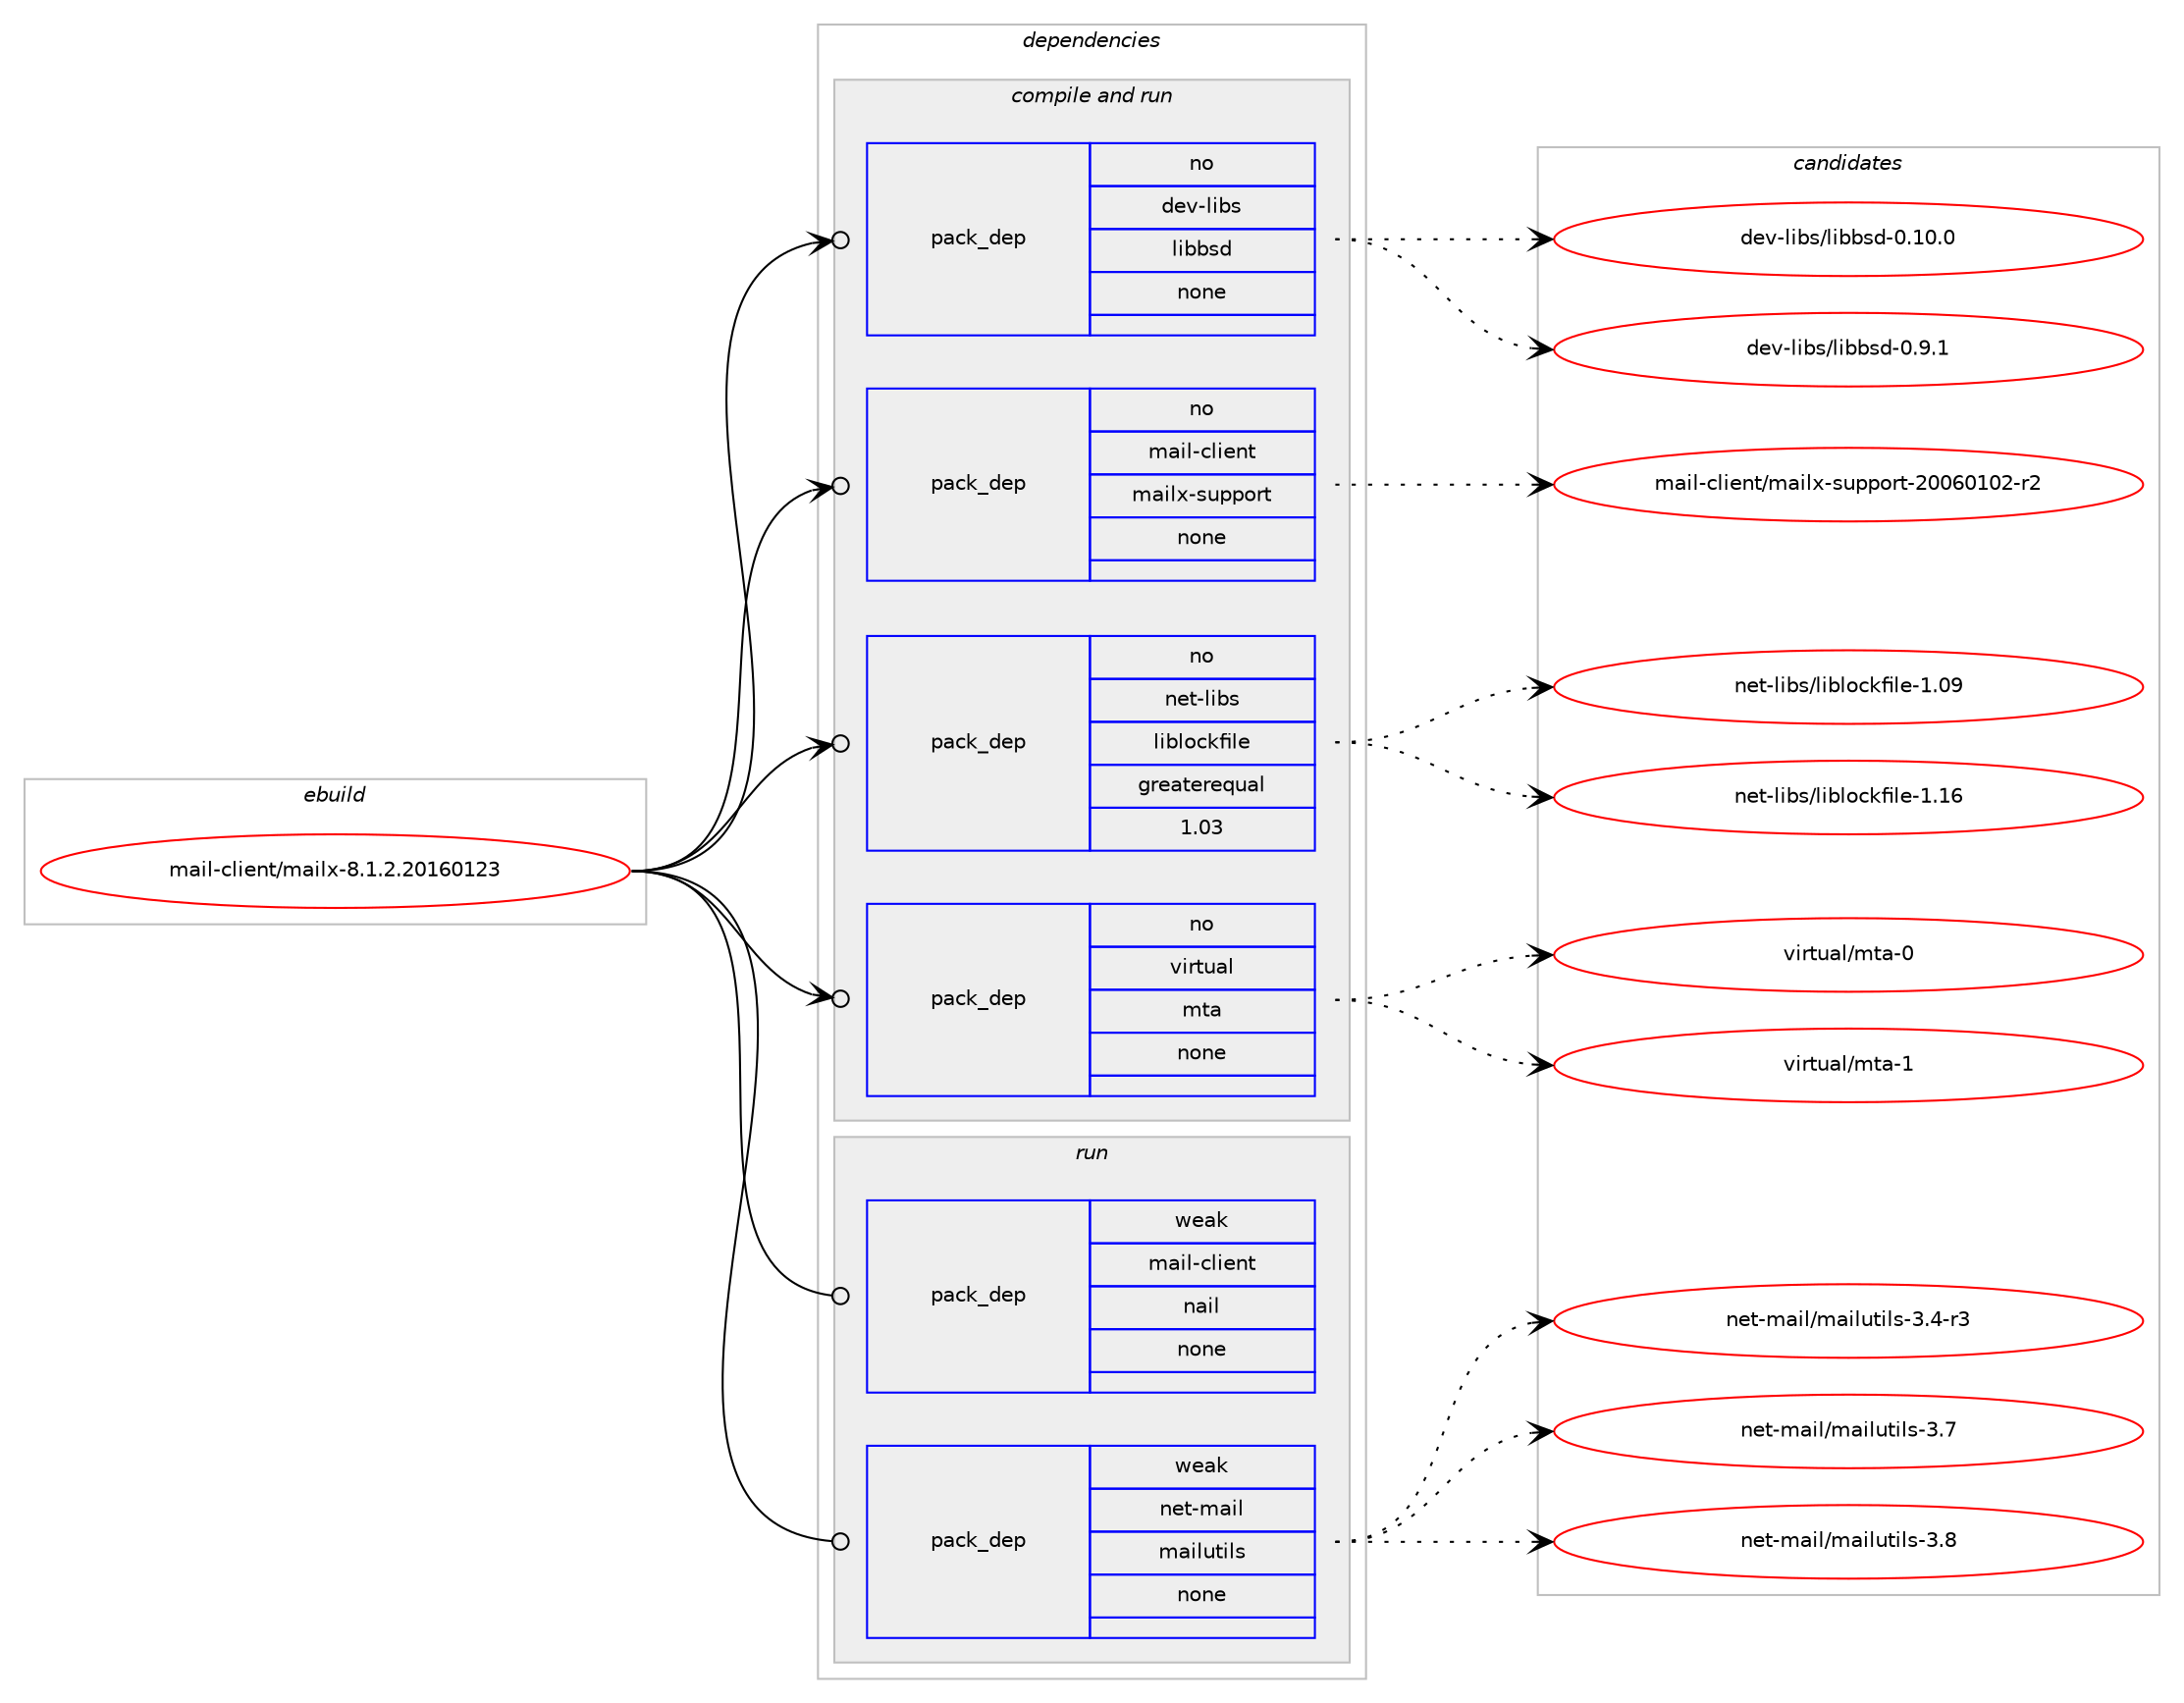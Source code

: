 digraph prolog {

# *************
# Graph options
# *************

newrank=true;
concentrate=true;
compound=true;
graph [rankdir=LR,fontname=Helvetica,fontsize=10,ranksep=1.5];#, ranksep=2.5, nodesep=0.2];
edge  [arrowhead=vee];
node  [fontname=Helvetica,fontsize=10];

# **********
# The ebuild
# **********

subgraph cluster_leftcol {
color=gray;
rank=same;
label=<<i>ebuild</i>>;
id [label="mail-client/mailx-8.1.2.20160123", color=red, width=4, href="../mail-client/mailx-8.1.2.20160123.svg"];
}

# ****************
# The dependencies
# ****************

subgraph cluster_midcol {
color=gray;
label=<<i>dependencies</i>>;
subgraph cluster_compile {
fillcolor="#eeeeee";
style=filled;
label=<<i>compile</i>>;
}
subgraph cluster_compileandrun {
fillcolor="#eeeeee";
style=filled;
label=<<i>compile and run</i>>;
subgraph pack569895 {
dependency771138 [label=<<TABLE BORDER="0" CELLBORDER="1" CELLSPACING="0" CELLPADDING="4" WIDTH="220"><TR><TD ROWSPAN="6" CELLPADDING="30">pack_dep</TD></TR><TR><TD WIDTH="110">no</TD></TR><TR><TD>dev-libs</TD></TR><TR><TD>libbsd</TD></TR><TR><TD>none</TD></TR><TR><TD></TD></TR></TABLE>>, shape=none, color=blue];
}
id:e -> dependency771138:w [weight=20,style="solid",arrowhead="odotvee"];
subgraph pack569896 {
dependency771139 [label=<<TABLE BORDER="0" CELLBORDER="1" CELLSPACING="0" CELLPADDING="4" WIDTH="220"><TR><TD ROWSPAN="6" CELLPADDING="30">pack_dep</TD></TR><TR><TD WIDTH="110">no</TD></TR><TR><TD>mail-client</TD></TR><TR><TD>mailx-support</TD></TR><TR><TD>none</TD></TR><TR><TD></TD></TR></TABLE>>, shape=none, color=blue];
}
id:e -> dependency771139:w [weight=20,style="solid",arrowhead="odotvee"];
subgraph pack569897 {
dependency771140 [label=<<TABLE BORDER="0" CELLBORDER="1" CELLSPACING="0" CELLPADDING="4" WIDTH="220"><TR><TD ROWSPAN="6" CELLPADDING="30">pack_dep</TD></TR><TR><TD WIDTH="110">no</TD></TR><TR><TD>net-libs</TD></TR><TR><TD>liblockfile</TD></TR><TR><TD>greaterequal</TD></TR><TR><TD>1.03</TD></TR></TABLE>>, shape=none, color=blue];
}
id:e -> dependency771140:w [weight=20,style="solid",arrowhead="odotvee"];
subgraph pack569898 {
dependency771141 [label=<<TABLE BORDER="0" CELLBORDER="1" CELLSPACING="0" CELLPADDING="4" WIDTH="220"><TR><TD ROWSPAN="6" CELLPADDING="30">pack_dep</TD></TR><TR><TD WIDTH="110">no</TD></TR><TR><TD>virtual</TD></TR><TR><TD>mta</TD></TR><TR><TD>none</TD></TR><TR><TD></TD></TR></TABLE>>, shape=none, color=blue];
}
id:e -> dependency771141:w [weight=20,style="solid",arrowhead="odotvee"];
}
subgraph cluster_run {
fillcolor="#eeeeee";
style=filled;
label=<<i>run</i>>;
subgraph pack569899 {
dependency771142 [label=<<TABLE BORDER="0" CELLBORDER="1" CELLSPACING="0" CELLPADDING="4" WIDTH="220"><TR><TD ROWSPAN="6" CELLPADDING="30">pack_dep</TD></TR><TR><TD WIDTH="110">weak</TD></TR><TR><TD>mail-client</TD></TR><TR><TD>nail</TD></TR><TR><TD>none</TD></TR><TR><TD></TD></TR></TABLE>>, shape=none, color=blue];
}
id:e -> dependency771142:w [weight=20,style="solid",arrowhead="odot"];
subgraph pack569900 {
dependency771143 [label=<<TABLE BORDER="0" CELLBORDER="1" CELLSPACING="0" CELLPADDING="4" WIDTH="220"><TR><TD ROWSPAN="6" CELLPADDING="30">pack_dep</TD></TR><TR><TD WIDTH="110">weak</TD></TR><TR><TD>net-mail</TD></TR><TR><TD>mailutils</TD></TR><TR><TD>none</TD></TR><TR><TD></TD></TR></TABLE>>, shape=none, color=blue];
}
id:e -> dependency771143:w [weight=20,style="solid",arrowhead="odot"];
}
}

# **************
# The candidates
# **************

subgraph cluster_choices {
rank=same;
color=gray;
label=<<i>candidates</i>>;

subgraph choice569895 {
color=black;
nodesep=1;
choice100101118451081059811547108105989811510045484649484648 [label="dev-libs/libbsd-0.10.0", color=red, width=4,href="../dev-libs/libbsd-0.10.0.svg"];
choice1001011184510810598115471081059898115100454846574649 [label="dev-libs/libbsd-0.9.1", color=red, width=4,href="../dev-libs/libbsd-0.9.1.svg"];
dependency771138:e -> choice100101118451081059811547108105989811510045484649484648:w [style=dotted,weight="100"];
dependency771138:e -> choice1001011184510810598115471081059898115100454846574649:w [style=dotted,weight="100"];
}
subgraph choice569896 {
color=black;
nodesep=1;
choice1099710510845991081051011101164710997105108120451151171121121111141164550484854484948504511450 [label="mail-client/mailx-support-20060102-r2", color=red, width=4,href="../mail-client/mailx-support-20060102-r2.svg"];
dependency771139:e -> choice1099710510845991081051011101164710997105108120451151171121121111141164550484854484948504511450:w [style=dotted,weight="100"];
}
subgraph choice569897 {
color=black;
nodesep=1;
choice11010111645108105981154710810598108111991071021051081014549464857 [label="net-libs/liblockfile-1.09", color=red, width=4,href="../net-libs/liblockfile-1.09.svg"];
choice11010111645108105981154710810598108111991071021051081014549464954 [label="net-libs/liblockfile-1.16", color=red, width=4,href="../net-libs/liblockfile-1.16.svg"];
dependency771140:e -> choice11010111645108105981154710810598108111991071021051081014549464857:w [style=dotted,weight="100"];
dependency771140:e -> choice11010111645108105981154710810598108111991071021051081014549464954:w [style=dotted,weight="100"];
}
subgraph choice569898 {
color=black;
nodesep=1;
choice1181051141161179710847109116974548 [label="virtual/mta-0", color=red, width=4,href="../virtual/mta-0.svg"];
choice1181051141161179710847109116974549 [label="virtual/mta-1", color=red, width=4,href="../virtual/mta-1.svg"];
dependency771141:e -> choice1181051141161179710847109116974548:w [style=dotted,weight="100"];
dependency771141:e -> choice1181051141161179710847109116974549:w [style=dotted,weight="100"];
}
subgraph choice569899 {
color=black;
nodesep=1;
}
subgraph choice569900 {
color=black;
nodesep=1;
choice11010111645109971051084710997105108117116105108115455146524511451 [label="net-mail/mailutils-3.4-r3", color=red, width=4,href="../net-mail/mailutils-3.4-r3.svg"];
choice1101011164510997105108471099710510811711610510811545514655 [label="net-mail/mailutils-3.7", color=red, width=4,href="../net-mail/mailutils-3.7.svg"];
choice1101011164510997105108471099710510811711610510811545514656 [label="net-mail/mailutils-3.8", color=red, width=4,href="../net-mail/mailutils-3.8.svg"];
dependency771143:e -> choice11010111645109971051084710997105108117116105108115455146524511451:w [style=dotted,weight="100"];
dependency771143:e -> choice1101011164510997105108471099710510811711610510811545514655:w [style=dotted,weight="100"];
dependency771143:e -> choice1101011164510997105108471099710510811711610510811545514656:w [style=dotted,weight="100"];
}
}

}
